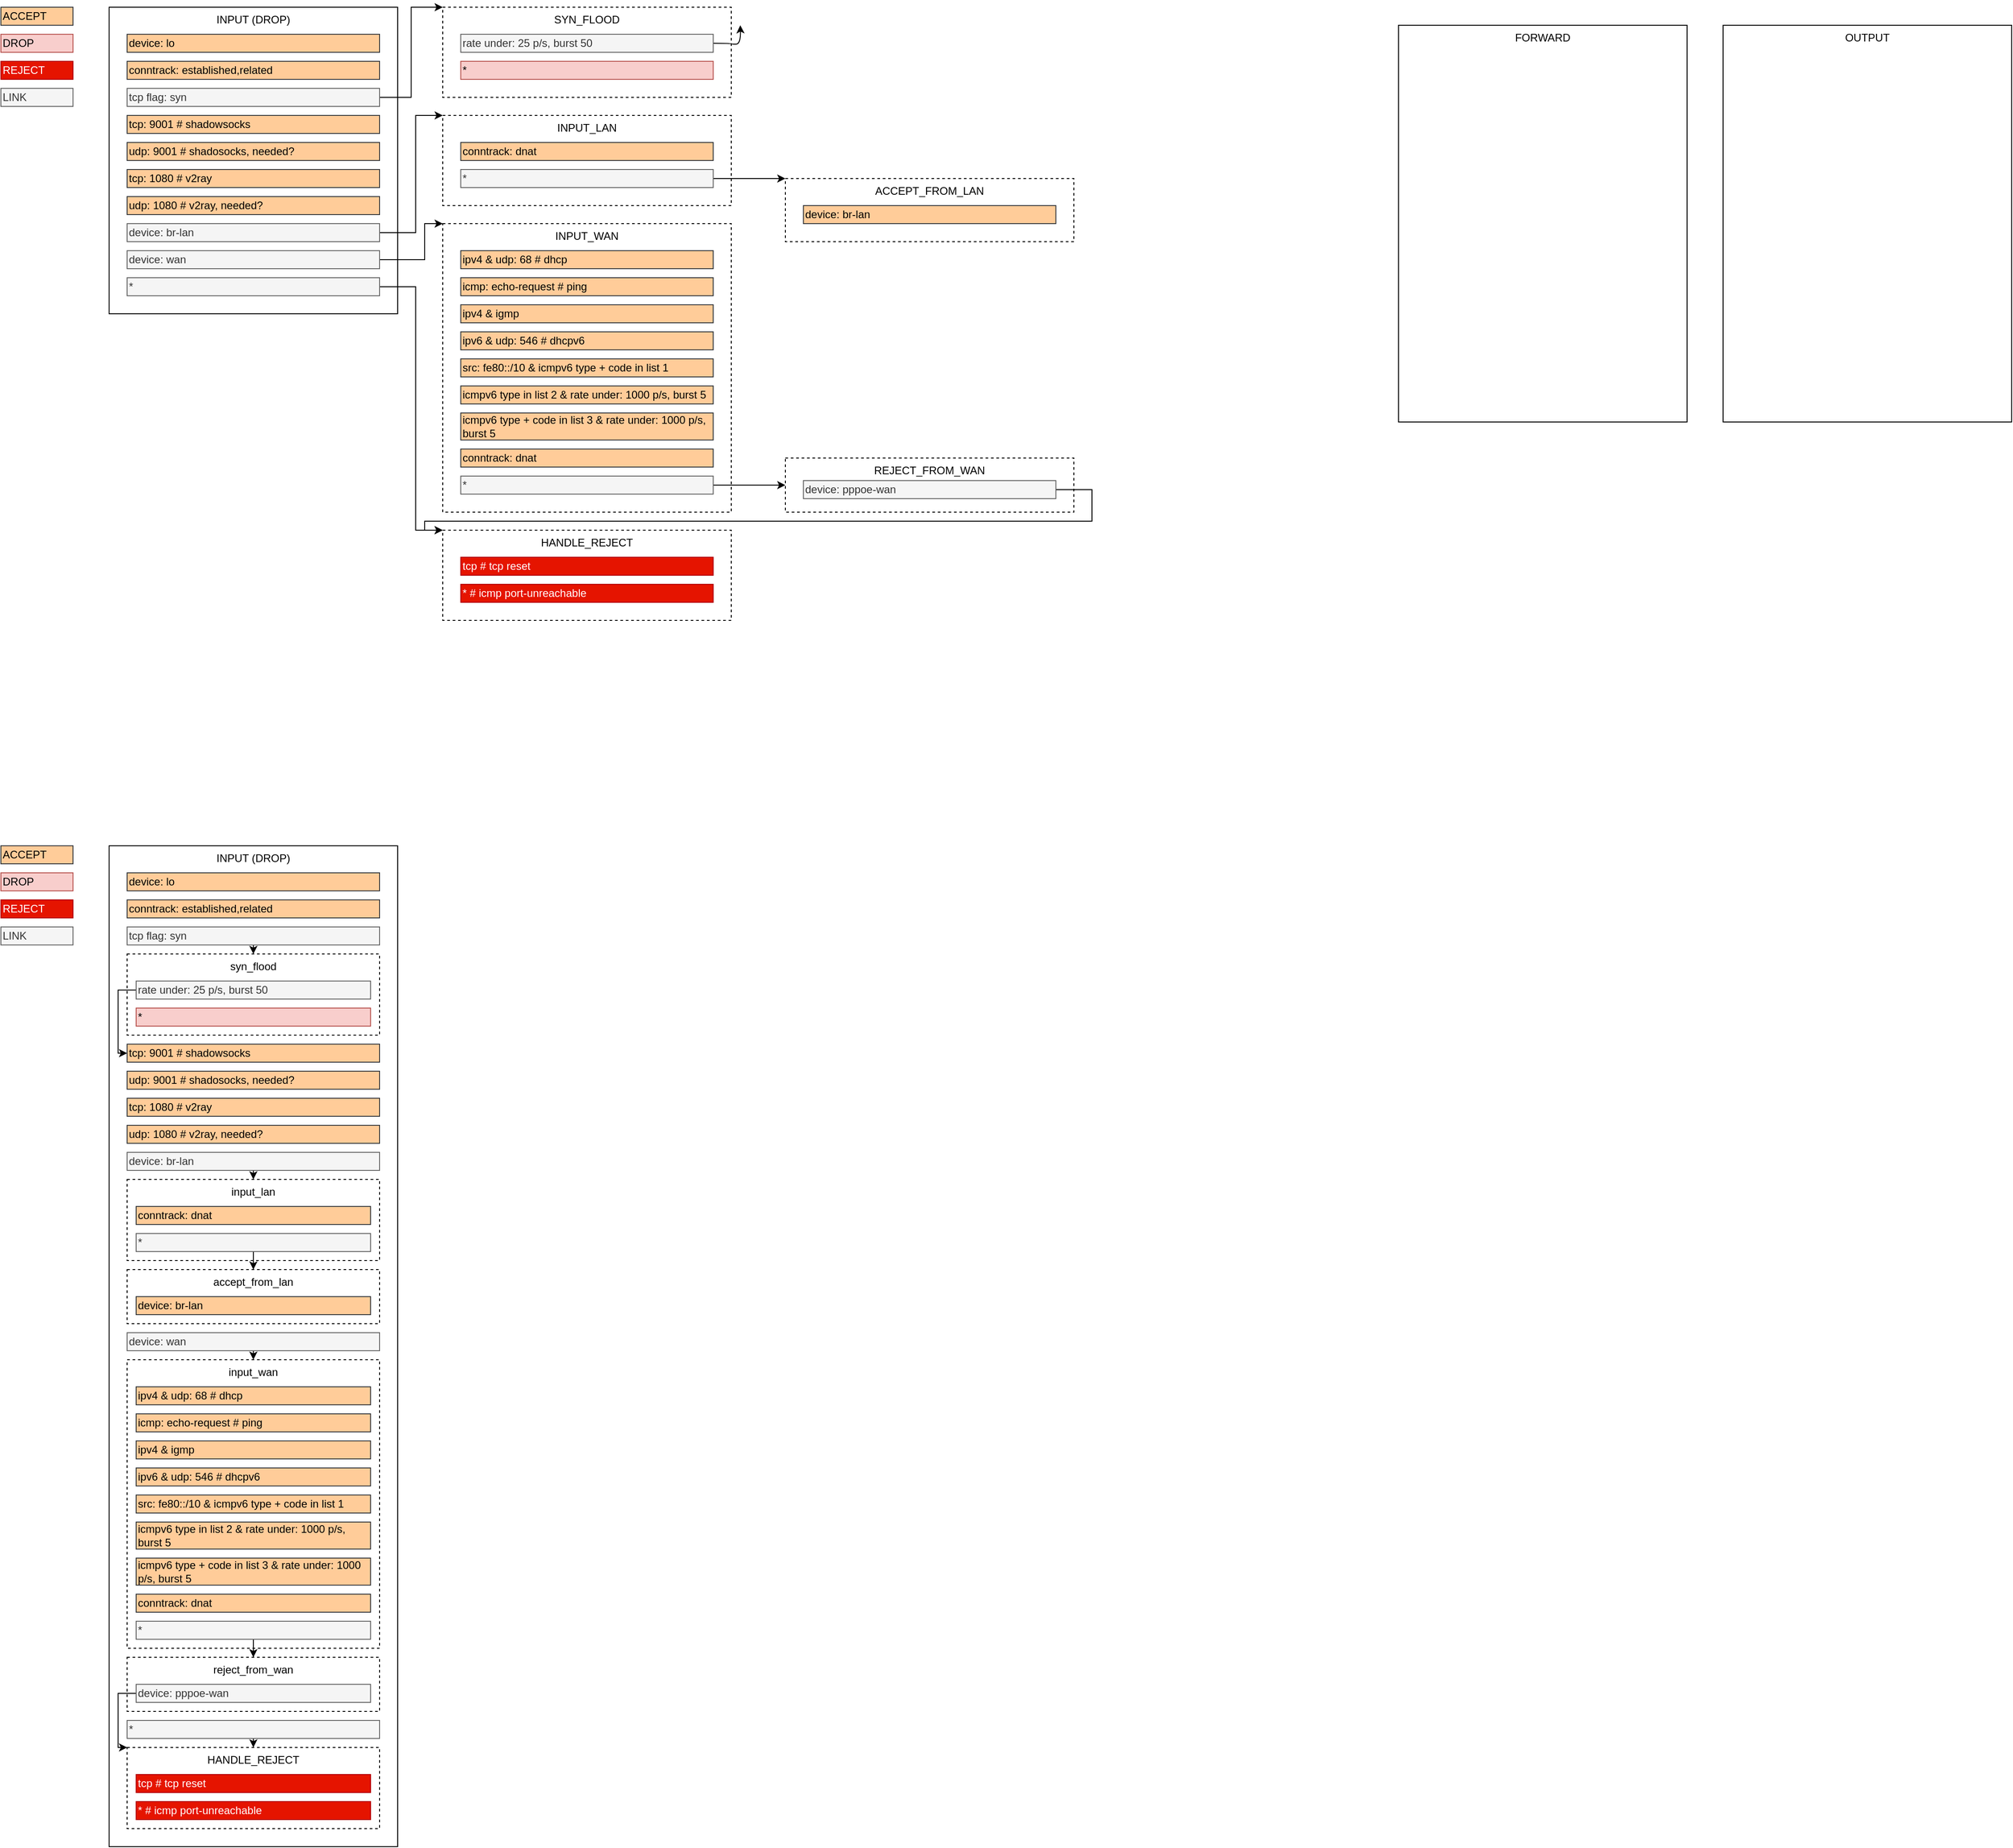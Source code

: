 <mxfile version="26.0.4">
  <diagram name="Page-1" id="aIIHpxa8wlwALEiTspTL">
    <mxGraphModel dx="2136" dy="999" grid="1" gridSize="10" guides="1" tooltips="1" connect="1" arrows="1" fold="1" page="1" pageScale="1" pageWidth="850" pageHeight="1100" math="0" shadow="0">
      <root>
        <mxCell id="0" />
        <mxCell id="1" parent="0" />
        <mxCell id="wxUAomHZFFAQ0tunHvV--1" value="INPUT (DROP)" style="rounded=0;whiteSpace=wrap;html=1;verticalAlign=top;" vertex="1" parent="1">
          <mxGeometry x="40" y="120" width="320" height="340" as="geometry" />
        </mxCell>
        <mxCell id="wxUAomHZFFAQ0tunHvV--2" value="OUTPUT" style="rounded=0;whiteSpace=wrap;html=1;strokeColor=default;align=center;verticalAlign=top;fontFamily=Helvetica;fontSize=12;fontColor=default;fillColor=default;" vertex="1" parent="1">
          <mxGeometry x="1830" y="140" width="320" height="440" as="geometry" />
        </mxCell>
        <mxCell id="wxUAomHZFFAQ0tunHvV--3" value="FORWARD" style="rounded=0;whiteSpace=wrap;html=1;strokeColor=default;align=center;verticalAlign=top;fontFamily=Helvetica;fontSize=12;fontColor=default;fillColor=default;" vertex="1" parent="1">
          <mxGeometry x="1470" y="140" width="320" height="440" as="geometry" />
        </mxCell>
        <mxCell id="wxUAomHZFFAQ0tunHvV--4" value="device: lo" style="rounded=0;whiteSpace=wrap;html=1;strokeColor=#36393d;align=left;verticalAlign=middle;fontFamily=Helvetica;fontSize=12;fillColor=#ffcc99;" vertex="1" parent="1">
          <mxGeometry x="60" y="150" width="280" height="20" as="geometry" />
        </mxCell>
        <mxCell id="wxUAomHZFFAQ0tunHvV--5" value="conntrack: established,related" style="rounded=0;whiteSpace=wrap;html=1;strokeColor=#36393d;align=left;verticalAlign=middle;fontFamily=Helvetica;fontSize=12;fillColor=#ffcc99;" vertex="1" parent="1">
          <mxGeometry x="60" y="180" width="280" height="20" as="geometry" />
        </mxCell>
        <mxCell id="wxUAomHZFFAQ0tunHvV--19" style="edgeStyle=orthogonalEdgeStyle;rounded=0;orthogonalLoop=1;jettySize=auto;html=1;fontFamily=Helvetica;fontSize=12;fontColor=default;" edge="1" parent="1" source="wxUAomHZFFAQ0tunHvV--6" target="wxUAomHZFFAQ0tunHvV--7">
          <mxGeometry relative="1" as="geometry">
            <Array as="points">
              <mxPoint x="375" y="220" />
              <mxPoint x="375" y="120" />
            </Array>
          </mxGeometry>
        </mxCell>
        <mxCell id="wxUAomHZFFAQ0tunHvV--6" value="tcp flag: syn" style="rounded=0;whiteSpace=wrap;html=1;align=left;verticalAlign=middle;fontFamily=Helvetica;fontSize=12;fillColor=#f5f5f5;fontColor=#333333;strokeColor=#666666;" vertex="1" parent="1">
          <mxGeometry x="60" y="210" width="280" height="20" as="geometry" />
        </mxCell>
        <mxCell id="wxUAomHZFFAQ0tunHvV--7" value="SYN_FLOOD" style="rounded=0;whiteSpace=wrap;html=1;strokeColor=default;align=center;verticalAlign=top;fontFamily=Helvetica;fontSize=12;fontColor=default;fillColor=default;dashed=1;" vertex="1" parent="1">
          <mxGeometry x="410" y="120" width="320" height="100" as="geometry" />
        </mxCell>
        <mxCell id="wxUAomHZFFAQ0tunHvV--8" value="tcp: 9001 # shadowsocks" style="rounded=0;whiteSpace=wrap;html=1;strokeColor=#36393d;align=left;verticalAlign=middle;fontFamily=Helvetica;fontSize=12;fillColor=#ffcc99;" vertex="1" parent="1">
          <mxGeometry x="60" y="240" width="280" height="20" as="geometry" />
        </mxCell>
        <mxCell id="wxUAomHZFFAQ0tunHvV--9" value="udp&lt;span style=&quot;background-color: transparent; color: light-dark(rgb(0, 0, 0), rgb(255, 255, 255));&quot;&gt;: 9001 # shadosocks, needed?&lt;/span&gt;" style="rounded=0;whiteSpace=wrap;html=1;strokeColor=#36393d;align=left;verticalAlign=middle;fontFamily=Helvetica;fontSize=12;fillColor=#ffcc99;" vertex="1" parent="1">
          <mxGeometry x="60" y="270" width="280" height="20" as="geometry" />
        </mxCell>
        <mxCell id="wxUAomHZFFAQ0tunHvV--10" value="tcp: 1080 # v2ray" style="rounded=0;whiteSpace=wrap;html=1;strokeColor=#36393d;align=left;verticalAlign=middle;fontFamily=Helvetica;fontSize=12;fillColor=#ffcc99;" vertex="1" parent="1">
          <mxGeometry x="60" y="300" width="280" height="20" as="geometry" />
        </mxCell>
        <mxCell id="wxUAomHZFFAQ0tunHvV--11" value="udp&lt;span style=&quot;background-color: transparent; color: light-dark(rgb(0, 0, 0), rgb(255, 255, 255));&quot;&gt;: 1080 # v2ray, needed?&lt;/span&gt;" style="rounded=0;whiteSpace=wrap;html=1;strokeColor=#36393d;align=left;verticalAlign=middle;fontFamily=Helvetica;fontSize=12;fillColor=#ffcc99;" vertex="1" parent="1">
          <mxGeometry x="60" y="330" width="280" height="20" as="geometry" />
        </mxCell>
        <mxCell id="wxUAomHZFFAQ0tunHvV--20" style="edgeStyle=orthogonalEdgeStyle;rounded=0;orthogonalLoop=1;jettySize=auto;html=1;fontFamily=Helvetica;fontSize=12;fontColor=default;" edge="1" parent="1" source="wxUAomHZFFAQ0tunHvV--13" target="wxUAomHZFFAQ0tunHvV--15">
          <mxGeometry relative="1" as="geometry">
            <Array as="points">
              <mxPoint x="380" y="370" />
              <mxPoint x="380" y="240" />
            </Array>
          </mxGeometry>
        </mxCell>
        <mxCell id="wxUAomHZFFAQ0tunHvV--13" value="device: br-lan" style="rounded=0;whiteSpace=wrap;html=1;align=left;verticalAlign=middle;fontFamily=Helvetica;fontSize=12;fillColor=#f5f5f5;fontColor=#333333;strokeColor=#666666;" vertex="1" parent="1">
          <mxGeometry x="60" y="360" width="280" height="20" as="geometry" />
        </mxCell>
        <mxCell id="wxUAomHZFFAQ0tunHvV--21" style="edgeStyle=orthogonalEdgeStyle;rounded=0;orthogonalLoop=1;jettySize=auto;html=1;fontFamily=Helvetica;fontSize=12;fontColor=default;" edge="1" parent="1" source="wxUAomHZFFAQ0tunHvV--14" target="wxUAomHZFFAQ0tunHvV--16">
          <mxGeometry relative="1" as="geometry">
            <mxPoint x="260" y="610" as="targetPoint" />
            <Array as="points">
              <mxPoint x="390" y="400" />
              <mxPoint x="390" y="360" />
            </Array>
          </mxGeometry>
        </mxCell>
        <mxCell id="wxUAomHZFFAQ0tunHvV--14" value="device: wan" style="rounded=0;whiteSpace=wrap;html=1;align=left;verticalAlign=middle;fontFamily=Helvetica;fontSize=12;fillColor=#f5f5f5;fontColor=#333333;strokeColor=#666666;" vertex="1" parent="1">
          <mxGeometry x="60" y="390" width="280" height="20" as="geometry" />
        </mxCell>
        <mxCell id="wxUAomHZFFAQ0tunHvV--15" value="INPUT_LAN" style="rounded=0;whiteSpace=wrap;html=1;strokeColor=default;align=center;verticalAlign=top;fontFamily=Helvetica;fontSize=12;fontColor=default;fillColor=default;dashed=1;" vertex="1" parent="1">
          <mxGeometry x="410" y="240" width="320" height="100" as="geometry" />
        </mxCell>
        <mxCell id="wxUAomHZFFAQ0tunHvV--16" value="INPUT_WAN" style="rounded=0;whiteSpace=wrap;html=1;strokeColor=default;align=center;verticalAlign=top;fontFamily=Helvetica;fontSize=12;fontColor=default;fillColor=default;dashed=1;" vertex="1" parent="1">
          <mxGeometry x="410" y="360" width="320" height="320" as="geometry" />
        </mxCell>
        <mxCell id="wxUAomHZFFAQ0tunHvV--22" style="edgeStyle=orthogonalEdgeStyle;rounded=0;orthogonalLoop=1;jettySize=auto;html=1;fontFamily=Helvetica;fontSize=12;fontColor=default;" edge="1" parent="1" source="wxUAomHZFFAQ0tunHvV--17" target="wxUAomHZFFAQ0tunHvV--18">
          <mxGeometry relative="1" as="geometry">
            <Array as="points">
              <mxPoint x="380" y="430" />
              <mxPoint x="380" y="700" />
            </Array>
          </mxGeometry>
        </mxCell>
        <mxCell id="wxUAomHZFFAQ0tunHvV--17" value="*" style="rounded=0;whiteSpace=wrap;html=1;align=left;verticalAlign=middle;fontFamily=Helvetica;fontSize=12;fillColor=#f5f5f5;fontColor=#333333;strokeColor=#666666;" vertex="1" parent="1">
          <mxGeometry x="60" y="420" width="280" height="20" as="geometry" />
        </mxCell>
        <mxCell id="wxUAomHZFFAQ0tunHvV--18" value="HANDLE_REJECT" style="rounded=0;whiteSpace=wrap;html=1;strokeColor=default;align=center;verticalAlign=top;fontFamily=Helvetica;fontSize=12;fontColor=default;fillColor=default;dashed=1;" vertex="1" parent="1">
          <mxGeometry x="410" y="700" width="320" height="100" as="geometry" />
        </mxCell>
        <mxCell id="wxUAomHZFFAQ0tunHvV--23" value="ACCEPT" style="rounded=0;whiteSpace=wrap;html=1;strokeColor=#36393d;align=left;verticalAlign=middle;fontFamily=Helvetica;fontSize=12;fillColor=#ffcc99;" vertex="1" parent="1">
          <mxGeometry x="-80" y="120" width="80" height="20" as="geometry" />
        </mxCell>
        <mxCell id="wxUAomHZFFAQ0tunHvV--24" value="DROP" style="rounded=0;whiteSpace=wrap;html=1;strokeColor=#b85450;align=left;verticalAlign=middle;fontFamily=Helvetica;fontSize=12;fillColor=#f8cecc;" vertex="1" parent="1">
          <mxGeometry x="-80" y="150" width="80" height="20" as="geometry" />
        </mxCell>
        <mxCell id="wxUAomHZFFAQ0tunHvV--25" value="REJECT" style="rounded=0;whiteSpace=wrap;html=1;strokeColor=#B20000;align=left;verticalAlign=middle;fontFamily=Helvetica;fontSize=12;fillColor=#e51400;fontColor=#ffffff;" vertex="1" parent="1">
          <mxGeometry x="-80" y="180" width="80" height="20" as="geometry" />
        </mxCell>
        <mxCell id="wxUAomHZFFAQ0tunHvV--27" value="LINK" style="rounded=0;whiteSpace=wrap;html=1;align=left;verticalAlign=middle;fontFamily=Helvetica;fontSize=12;fillColor=#f5f5f5;fontColor=#333333;strokeColor=#666666;" vertex="1" parent="1">
          <mxGeometry x="-80" y="210" width="80" height="20" as="geometry" />
        </mxCell>
        <mxCell id="wxUAomHZFFAQ0tunHvV--40" style="edgeStyle=orthogonalEdgeStyle;rounded=0;orthogonalLoop=1;jettySize=auto;html=1;fontFamily=Helvetica;fontSize=12;fontColor=default;curved=1;" edge="1" parent="1" source="wxUAomHZFFAQ0tunHvV--29">
          <mxGeometry relative="1" as="geometry">
            <mxPoint x="740" y="140" as="targetPoint" />
          </mxGeometry>
        </mxCell>
        <mxCell id="wxUAomHZFFAQ0tunHvV--29" value="rate under: 25 p/s, burst 50" style="rounded=0;whiteSpace=wrap;html=1;align=left;verticalAlign=middle;fontFamily=Helvetica;fontSize=12;fillColor=#f5f5f5;strokeColor=#666666;fontColor=#333333;" vertex="1" parent="1">
          <mxGeometry x="430" y="150" width="280" height="20" as="geometry" />
        </mxCell>
        <mxCell id="wxUAomHZFFAQ0tunHvV--35" value="*" style="rounded=0;whiteSpace=wrap;html=1;strokeColor=#b85450;align=left;verticalAlign=middle;fontFamily=Helvetica;fontSize=12;fillColor=#f8cecc;" vertex="1" parent="1">
          <mxGeometry x="430" y="180" width="280" height="20" as="geometry" />
        </mxCell>
        <mxCell id="wxUAomHZFFAQ0tunHvV--36" value="conntrack: dnat" style="rounded=0;whiteSpace=wrap;html=1;strokeColor=#36393d;align=left;verticalAlign=middle;fontFamily=Helvetica;fontSize=12;fillColor=#ffcc99;" vertex="1" parent="1">
          <mxGeometry x="430" y="270" width="280" height="20" as="geometry" />
        </mxCell>
        <mxCell id="wxUAomHZFFAQ0tunHvV--37" value="ACCEPT_FROM_LAN" style="rounded=0;whiteSpace=wrap;html=1;strokeColor=default;align=center;verticalAlign=top;fontFamily=Helvetica;fontSize=12;fontColor=default;fillColor=default;dashed=1;" vertex="1" parent="1">
          <mxGeometry x="790" y="310" width="320" height="70" as="geometry" />
        </mxCell>
        <mxCell id="wxUAomHZFFAQ0tunHvV--39" style="edgeStyle=orthogonalEdgeStyle;rounded=0;orthogonalLoop=1;jettySize=auto;html=1;fontFamily=Helvetica;fontSize=12;fontColor=default;" edge="1" parent="1" source="wxUAomHZFFAQ0tunHvV--38" target="wxUAomHZFFAQ0tunHvV--37">
          <mxGeometry relative="1" as="geometry">
            <Array as="points">
              <mxPoint x="770" y="310" />
              <mxPoint x="770" y="310" />
            </Array>
          </mxGeometry>
        </mxCell>
        <mxCell id="wxUAomHZFFAQ0tunHvV--38" value="*" style="rounded=0;whiteSpace=wrap;html=1;align=left;verticalAlign=middle;fontFamily=Helvetica;fontSize=12;fillColor=#f5f5f5;fontColor=#333333;strokeColor=#666666;" vertex="1" parent="1">
          <mxGeometry x="430" y="300" width="280" height="20" as="geometry" />
        </mxCell>
        <mxCell id="wxUAomHZFFAQ0tunHvV--41" value="ipv4 &amp;amp; udp: 68 # dhcp" style="rounded=0;whiteSpace=wrap;html=1;strokeColor=#36393d;align=left;verticalAlign=middle;fontFamily=Helvetica;fontSize=12;fillColor=#ffcc99;" vertex="1" parent="1">
          <mxGeometry x="430" y="390" width="280" height="20" as="geometry" />
        </mxCell>
        <mxCell id="wxUAomHZFFAQ0tunHvV--42" value="icmp: echo-request # ping" style="rounded=0;whiteSpace=wrap;html=1;strokeColor=#36393d;align=left;verticalAlign=middle;fontFamily=Helvetica;fontSize=12;fillColor=#ffcc99;" vertex="1" parent="1">
          <mxGeometry x="430" y="420" width="280" height="20" as="geometry" />
        </mxCell>
        <mxCell id="wxUAomHZFFAQ0tunHvV--43" value="ipv4 &amp;amp; igmp" style="rounded=0;whiteSpace=wrap;html=1;strokeColor=#36393d;align=left;verticalAlign=middle;fontFamily=Helvetica;fontSize=12;fillColor=#ffcc99;" vertex="1" parent="1">
          <mxGeometry x="430" y="450" width="280" height="20" as="geometry" />
        </mxCell>
        <mxCell id="wxUAomHZFFAQ0tunHvV--44" value="ipv6 &amp;amp; udp: 546 # dhcpv6" style="rounded=0;whiteSpace=wrap;html=1;strokeColor=#36393d;align=left;verticalAlign=middle;fontFamily=Helvetica;fontSize=12;fillColor=#ffcc99;" vertex="1" parent="1">
          <mxGeometry x="430" y="480" width="280" height="20" as="geometry" />
        </mxCell>
        <mxCell id="wxUAomHZFFAQ0tunHvV--45" value="src:&amp;nbsp;fe80::/10 &amp;amp; icmpv6 type + code in list 1" style="rounded=0;whiteSpace=wrap;html=1;strokeColor=#36393d;align=left;verticalAlign=middle;fontFamily=Helvetica;fontSize=12;fillColor=#ffcc99;" vertex="1" parent="1">
          <mxGeometry x="430" y="510" width="280" height="20" as="geometry" />
        </mxCell>
        <mxCell id="wxUAomHZFFAQ0tunHvV--46" value="icmpv6 type in list 2 &amp;amp; rate under: 1000 p/s, burst 5" style="rounded=0;whiteSpace=wrap;html=1;strokeColor=#36393d;align=left;verticalAlign=middle;fontFamily=Helvetica;fontSize=12;fillColor=#ffcc99;" vertex="1" parent="1">
          <mxGeometry x="430" y="540" width="280" height="20" as="geometry" />
        </mxCell>
        <mxCell id="wxUAomHZFFAQ0tunHvV--47" value="icmpv6 type + code in list 3 &amp;amp; rate under: 1000 p/s, burst 5" style="rounded=0;whiteSpace=wrap;html=1;strokeColor=#36393d;align=left;verticalAlign=middle;fontFamily=Helvetica;fontSize=12;fillColor=#ffcc99;" vertex="1" parent="1">
          <mxGeometry x="430" y="570" width="280" height="30" as="geometry" />
        </mxCell>
        <mxCell id="wxUAomHZFFAQ0tunHvV--48" value="conntrack: dnat" style="rounded=0;whiteSpace=wrap;html=1;strokeColor=#36393d;align=left;verticalAlign=middle;fontFamily=Helvetica;fontSize=12;fillColor=#ffcc99;" vertex="1" parent="1">
          <mxGeometry x="430" y="610" width="280" height="20" as="geometry" />
        </mxCell>
        <mxCell id="wxUAomHZFFAQ0tunHvV--49" value="REJECT_FROM_WAN" style="rounded=0;whiteSpace=wrap;html=1;strokeColor=default;align=center;verticalAlign=top;fontFamily=Helvetica;fontSize=12;fontColor=default;fillColor=default;dashed=1;" vertex="1" parent="1">
          <mxGeometry x="790" y="620" width="320" height="60" as="geometry" />
        </mxCell>
        <mxCell id="wxUAomHZFFAQ0tunHvV--51" style="edgeStyle=orthogonalEdgeStyle;rounded=0;orthogonalLoop=1;jettySize=auto;html=1;fontFamily=Helvetica;fontSize=12;fontColor=default;" edge="1" parent="1" source="wxUAomHZFFAQ0tunHvV--50" target="wxUAomHZFFAQ0tunHvV--49">
          <mxGeometry relative="1" as="geometry" />
        </mxCell>
        <mxCell id="wxUAomHZFFAQ0tunHvV--50" value="*" style="rounded=0;whiteSpace=wrap;html=1;align=left;verticalAlign=middle;fontFamily=Helvetica;fontSize=12;fillColor=#f5f5f5;fontColor=#333333;strokeColor=#666666;" vertex="1" parent="1">
          <mxGeometry x="430" y="640" width="280" height="20" as="geometry" />
        </mxCell>
        <mxCell id="wxUAomHZFFAQ0tunHvV--52" value="tcp # tcp reset" style="rounded=0;whiteSpace=wrap;html=1;strokeColor=#B20000;align=left;verticalAlign=middle;fontFamily=Helvetica;fontSize=12;fillColor=#e51400;fontColor=#ffffff;" vertex="1" parent="1">
          <mxGeometry x="430" y="730" width="280" height="20" as="geometry" />
        </mxCell>
        <mxCell id="wxUAomHZFFAQ0tunHvV--53" value="* # icmp port-unreachable" style="rounded=0;whiteSpace=wrap;html=1;strokeColor=#B20000;align=left;verticalAlign=middle;fontFamily=Helvetica;fontSize=12;fillColor=#e51400;fontColor=#ffffff;" vertex="1" parent="1">
          <mxGeometry x="430" y="760" width="280" height="20" as="geometry" />
        </mxCell>
        <mxCell id="wxUAomHZFFAQ0tunHvV--54" value="device: br-lan" style="rounded=0;whiteSpace=wrap;html=1;strokeColor=#36393d;align=left;verticalAlign=middle;fontFamily=Helvetica;fontSize=12;fillColor=#ffcc99;" vertex="1" parent="1">
          <mxGeometry x="810" y="340" width="280" height="20" as="geometry" />
        </mxCell>
        <mxCell id="wxUAomHZFFAQ0tunHvV--56" style="edgeStyle=orthogonalEdgeStyle;rounded=0;orthogonalLoop=1;jettySize=auto;html=1;entryX=0;entryY=0;entryDx=0;entryDy=0;fontFamily=Helvetica;fontSize=12;fontColor=default;" edge="1" parent="1" source="wxUAomHZFFAQ0tunHvV--55" target="wxUAomHZFFAQ0tunHvV--18">
          <mxGeometry relative="1" as="geometry">
            <Array as="points">
              <mxPoint x="1130" y="655" />
              <mxPoint x="1130" y="690" />
              <mxPoint x="390" y="690" />
              <mxPoint x="390" y="700" />
            </Array>
          </mxGeometry>
        </mxCell>
        <mxCell id="wxUAomHZFFAQ0tunHvV--55" value="device: pppoe-wan" style="rounded=0;whiteSpace=wrap;html=1;align=left;verticalAlign=middle;fontFamily=Helvetica;fontSize=12;fillColor=#f5f5f5;fontColor=#333333;strokeColor=#666666;" vertex="1" parent="1">
          <mxGeometry x="810" y="645" width="280" height="20" as="geometry" />
        </mxCell>
        <mxCell id="wxUAomHZFFAQ0tunHvV--57" value="INPUT (DROP)" style="rounded=0;whiteSpace=wrap;html=1;verticalAlign=top;" vertex="1" parent="1">
          <mxGeometry x="40" y="1050" width="320" height="1110" as="geometry" />
        </mxCell>
        <mxCell id="wxUAomHZFFAQ0tunHvV--58" value="device: lo" style="rounded=0;whiteSpace=wrap;html=1;strokeColor=#36393d;align=left;verticalAlign=middle;fontFamily=Helvetica;fontSize=12;fillColor=#ffcc99;" vertex="1" parent="1">
          <mxGeometry x="60" y="1080" width="280" height="20" as="geometry" />
        </mxCell>
        <mxCell id="wxUAomHZFFAQ0tunHvV--59" value="conntrack: established,related" style="rounded=0;whiteSpace=wrap;html=1;strokeColor=#36393d;align=left;verticalAlign=middle;fontFamily=Helvetica;fontSize=12;fillColor=#ffcc99;" vertex="1" parent="1">
          <mxGeometry x="60" y="1110" width="280" height="20" as="geometry" />
        </mxCell>
        <mxCell id="wxUAomHZFFAQ0tunHvV--60" style="edgeStyle=orthogonalEdgeStyle;rounded=0;orthogonalLoop=1;jettySize=auto;html=1;fontFamily=Helvetica;fontSize=12;fontColor=default;" edge="1" parent="1" source="wxUAomHZFFAQ0tunHvV--61" target="wxUAomHZFFAQ0tunHvV--62">
          <mxGeometry relative="1" as="geometry">
            <Array as="points">
              <mxPoint x="200" y="1170" />
              <mxPoint x="200" y="1170" />
            </Array>
          </mxGeometry>
        </mxCell>
        <mxCell id="wxUAomHZFFAQ0tunHvV--61" value="tcp flag: syn" style="rounded=0;whiteSpace=wrap;html=1;align=left;verticalAlign=middle;fontFamily=Helvetica;fontSize=12;fillColor=#f5f5f5;fontColor=#333333;strokeColor=#666666;" vertex="1" parent="1">
          <mxGeometry x="60" y="1140" width="280" height="20" as="geometry" />
        </mxCell>
        <mxCell id="wxUAomHZFFAQ0tunHvV--62" value="syn_flood" style="rounded=0;whiteSpace=wrap;html=1;strokeColor=default;align=center;verticalAlign=top;fontFamily=Helvetica;fontSize=12;fontColor=default;fillColor=default;dashed=1;" vertex="1" parent="1">
          <mxGeometry x="60" y="1170" width="280" height="90" as="geometry" />
        </mxCell>
        <mxCell id="wxUAomHZFFAQ0tunHvV--63" value="tcp: 9001 # shadowsocks" style="rounded=0;whiteSpace=wrap;html=1;strokeColor=#36393d;align=left;verticalAlign=middle;fontFamily=Helvetica;fontSize=12;fillColor=#ffcc99;" vertex="1" parent="1">
          <mxGeometry x="60" y="1270" width="280" height="20" as="geometry" />
        </mxCell>
        <mxCell id="wxUAomHZFFAQ0tunHvV--64" value="udp&lt;span style=&quot;background-color: transparent; color: light-dark(rgb(0, 0, 0), rgb(255, 255, 255));&quot;&gt;: 9001 # shadosocks, needed?&lt;/span&gt;" style="rounded=0;whiteSpace=wrap;html=1;strokeColor=#36393d;align=left;verticalAlign=middle;fontFamily=Helvetica;fontSize=12;fillColor=#ffcc99;" vertex="1" parent="1">
          <mxGeometry x="60" y="1300" width="280" height="20" as="geometry" />
        </mxCell>
        <mxCell id="wxUAomHZFFAQ0tunHvV--65" value="tcp: 1080 # v2ray" style="rounded=0;whiteSpace=wrap;html=1;strokeColor=#36393d;align=left;verticalAlign=middle;fontFamily=Helvetica;fontSize=12;fillColor=#ffcc99;" vertex="1" parent="1">
          <mxGeometry x="60" y="1330" width="280" height="20" as="geometry" />
        </mxCell>
        <mxCell id="wxUAomHZFFAQ0tunHvV--66" value="udp&lt;span style=&quot;background-color: transparent; color: light-dark(rgb(0, 0, 0), rgb(255, 255, 255));&quot;&gt;: 1080 # v2ray, needed?&lt;/span&gt;" style="rounded=0;whiteSpace=wrap;html=1;strokeColor=#36393d;align=left;verticalAlign=middle;fontFamily=Helvetica;fontSize=12;fillColor=#ffcc99;" vertex="1" parent="1">
          <mxGeometry x="60" y="1360" width="280" height="20" as="geometry" />
        </mxCell>
        <mxCell id="wxUAomHZFFAQ0tunHvV--67" style="edgeStyle=orthogonalEdgeStyle;rounded=0;orthogonalLoop=1;jettySize=auto;html=1;fontFamily=Helvetica;fontSize=12;fontColor=default;" edge="1" parent="1" source="wxUAomHZFFAQ0tunHvV--68" target="wxUAomHZFFAQ0tunHvV--71">
          <mxGeometry relative="1" as="geometry">
            <Array as="points">
              <mxPoint x="200" y="1400" />
              <mxPoint x="200" y="1400" />
            </Array>
          </mxGeometry>
        </mxCell>
        <mxCell id="wxUAomHZFFAQ0tunHvV--68" value="device: br-lan" style="rounded=0;whiteSpace=wrap;html=1;align=left;verticalAlign=middle;fontFamily=Helvetica;fontSize=12;fillColor=#f5f5f5;fontColor=#333333;strokeColor=#666666;" vertex="1" parent="1">
          <mxGeometry x="60" y="1390" width="280" height="20" as="geometry" />
        </mxCell>
        <mxCell id="wxUAomHZFFAQ0tunHvV--69" style="edgeStyle=orthogonalEdgeStyle;rounded=0;orthogonalLoop=1;jettySize=auto;html=1;fontFamily=Helvetica;fontSize=12;fontColor=default;" edge="1" parent="1" source="wxUAomHZFFAQ0tunHvV--70" target="wxUAomHZFFAQ0tunHvV--72">
          <mxGeometry relative="1" as="geometry">
            <mxPoint x="260" y="1540" as="targetPoint" />
            <Array as="points">
              <mxPoint x="200" y="1620" />
              <mxPoint x="200" y="1620" />
            </Array>
          </mxGeometry>
        </mxCell>
        <mxCell id="wxUAomHZFFAQ0tunHvV--70" value="device: wan" style="rounded=0;whiteSpace=wrap;html=1;align=left;verticalAlign=middle;fontFamily=Helvetica;fontSize=12;fillColor=#f5f5f5;fontColor=#333333;strokeColor=#666666;" vertex="1" parent="1">
          <mxGeometry x="60" y="1590" width="280" height="20" as="geometry" />
        </mxCell>
        <mxCell id="wxUAomHZFFAQ0tunHvV--71" value="input_lan" style="rounded=0;whiteSpace=wrap;html=1;strokeColor=default;align=center;verticalAlign=top;fontFamily=Helvetica;fontSize=12;fontColor=default;fillColor=default;dashed=1;" vertex="1" parent="1">
          <mxGeometry x="60" y="1420" width="280" height="90" as="geometry" />
        </mxCell>
        <mxCell id="wxUAomHZFFAQ0tunHvV--72" value="input_wan" style="rounded=0;whiteSpace=wrap;html=1;strokeColor=default;align=center;verticalAlign=top;fontFamily=Helvetica;fontSize=12;fontColor=default;fillColor=default;dashed=1;" vertex="1" parent="1">
          <mxGeometry x="60" y="1620" width="280" height="320" as="geometry" />
        </mxCell>
        <mxCell id="wxUAomHZFFAQ0tunHvV--73" style="edgeStyle=orthogonalEdgeStyle;rounded=0;orthogonalLoop=1;jettySize=auto;html=1;fontFamily=Helvetica;fontSize=12;fontColor=default;" edge="1" parent="1" source="wxUAomHZFFAQ0tunHvV--74" target="wxUAomHZFFAQ0tunHvV--75">
          <mxGeometry relative="1" as="geometry">
            <Array as="points">
              <mxPoint x="210" y="2070" />
              <mxPoint x="210" y="2070" />
            </Array>
          </mxGeometry>
        </mxCell>
        <mxCell id="wxUAomHZFFAQ0tunHvV--74" value="*" style="rounded=0;whiteSpace=wrap;html=1;align=left;verticalAlign=middle;fontFamily=Helvetica;fontSize=12;fillColor=#f5f5f5;fontColor=#333333;strokeColor=#666666;" vertex="1" parent="1">
          <mxGeometry x="60" y="2020" width="280" height="20" as="geometry" />
        </mxCell>
        <mxCell id="wxUAomHZFFAQ0tunHvV--75" value="HANDLE_REJECT" style="rounded=0;whiteSpace=wrap;html=1;strokeColor=default;align=center;verticalAlign=top;fontFamily=Helvetica;fontSize=12;fontColor=default;fillColor=default;dashed=1;" vertex="1" parent="1">
          <mxGeometry x="60" y="2050" width="280" height="90" as="geometry" />
        </mxCell>
        <mxCell id="wxUAomHZFFAQ0tunHvV--76" value="ACCEPT" style="rounded=0;whiteSpace=wrap;html=1;strokeColor=#36393d;align=left;verticalAlign=middle;fontFamily=Helvetica;fontSize=12;fillColor=#ffcc99;" vertex="1" parent="1">
          <mxGeometry x="-80" y="1050" width="80" height="20" as="geometry" />
        </mxCell>
        <mxCell id="wxUAomHZFFAQ0tunHvV--77" value="DROP" style="rounded=0;whiteSpace=wrap;html=1;strokeColor=#b85450;align=left;verticalAlign=middle;fontFamily=Helvetica;fontSize=12;fillColor=#f8cecc;" vertex="1" parent="1">
          <mxGeometry x="-80" y="1080" width="80" height="20" as="geometry" />
        </mxCell>
        <mxCell id="wxUAomHZFFAQ0tunHvV--78" value="REJECT" style="rounded=0;whiteSpace=wrap;html=1;strokeColor=#B20000;align=left;verticalAlign=middle;fontFamily=Helvetica;fontSize=12;fillColor=#e51400;fontColor=#ffffff;" vertex="1" parent="1">
          <mxGeometry x="-80" y="1110" width="80" height="20" as="geometry" />
        </mxCell>
        <mxCell id="wxUAomHZFFAQ0tunHvV--79" value="LINK" style="rounded=0;whiteSpace=wrap;html=1;align=left;verticalAlign=middle;fontFamily=Helvetica;fontSize=12;fillColor=#f5f5f5;fontColor=#333333;strokeColor=#666666;" vertex="1" parent="1">
          <mxGeometry x="-80" y="1140" width="80" height="20" as="geometry" />
        </mxCell>
        <mxCell id="wxUAomHZFFAQ0tunHvV--103" style="edgeStyle=orthogonalEdgeStyle;rounded=0;orthogonalLoop=1;jettySize=auto;html=1;fontFamily=Helvetica;fontSize=12;fontColor=default;" edge="1" parent="1" source="wxUAomHZFFAQ0tunHvV--81" target="wxUAomHZFFAQ0tunHvV--63">
          <mxGeometry relative="1" as="geometry">
            <Array as="points">
              <mxPoint x="50" y="1210" />
            </Array>
          </mxGeometry>
        </mxCell>
        <mxCell id="wxUAomHZFFAQ0tunHvV--81" value="rate under: 25 p/s, burst 50" style="rounded=0;whiteSpace=wrap;html=1;align=left;verticalAlign=middle;fontFamily=Helvetica;fontSize=12;fillColor=#f5f5f5;strokeColor=#666666;fontColor=#333333;" vertex="1" parent="1">
          <mxGeometry x="70" y="1200" width="260" height="20" as="geometry" />
        </mxCell>
        <mxCell id="wxUAomHZFFAQ0tunHvV--82" value="*" style="rounded=0;whiteSpace=wrap;html=1;strokeColor=#b85450;align=left;verticalAlign=middle;fontFamily=Helvetica;fontSize=12;fillColor=#f8cecc;" vertex="1" parent="1">
          <mxGeometry x="70" y="1230" width="260" height="20" as="geometry" />
        </mxCell>
        <mxCell id="wxUAomHZFFAQ0tunHvV--83" value="conntrack: dnat" style="rounded=0;whiteSpace=wrap;html=1;strokeColor=#36393d;align=left;verticalAlign=middle;fontFamily=Helvetica;fontSize=12;fillColor=#ffcc99;" vertex="1" parent="1">
          <mxGeometry x="70" y="1450" width="260" height="20" as="geometry" />
        </mxCell>
        <mxCell id="wxUAomHZFFAQ0tunHvV--84" value="accept_from_lan" style="rounded=0;whiteSpace=wrap;html=1;strokeColor=default;align=center;verticalAlign=top;fontFamily=Helvetica;fontSize=12;fontColor=default;fillColor=default;dashed=1;" vertex="1" parent="1">
          <mxGeometry x="60" y="1520" width="280" height="60" as="geometry" />
        </mxCell>
        <mxCell id="wxUAomHZFFAQ0tunHvV--106" style="edgeStyle=orthogonalEdgeStyle;rounded=0;orthogonalLoop=1;jettySize=auto;html=1;fontFamily=Helvetica;fontSize=12;fontColor=default;" edge="1" parent="1" source="wxUAomHZFFAQ0tunHvV--86" target="wxUAomHZFFAQ0tunHvV--84">
          <mxGeometry relative="1" as="geometry" />
        </mxCell>
        <mxCell id="wxUAomHZFFAQ0tunHvV--86" value="*" style="rounded=0;whiteSpace=wrap;html=1;align=left;verticalAlign=middle;fontFamily=Helvetica;fontSize=12;fillColor=#f5f5f5;fontColor=#333333;strokeColor=#666666;" vertex="1" parent="1">
          <mxGeometry x="70" y="1480" width="260" height="20" as="geometry" />
        </mxCell>
        <mxCell id="wxUAomHZFFAQ0tunHvV--87" value="ipv4 &amp;amp; udp: 68 # dhcp" style="rounded=0;whiteSpace=wrap;html=1;strokeColor=#36393d;align=left;verticalAlign=middle;fontFamily=Helvetica;fontSize=12;fillColor=#ffcc99;" vertex="1" parent="1">
          <mxGeometry x="70" y="1650" width="260" height="20" as="geometry" />
        </mxCell>
        <mxCell id="wxUAomHZFFAQ0tunHvV--88" value="icmp: echo-request # ping" style="rounded=0;whiteSpace=wrap;html=1;strokeColor=#36393d;align=left;verticalAlign=middle;fontFamily=Helvetica;fontSize=12;fillColor=#ffcc99;" vertex="1" parent="1">
          <mxGeometry x="70" y="1680" width="260" height="20" as="geometry" />
        </mxCell>
        <mxCell id="wxUAomHZFFAQ0tunHvV--89" value="ipv4 &amp;amp; igmp" style="rounded=0;whiteSpace=wrap;html=1;strokeColor=#36393d;align=left;verticalAlign=middle;fontFamily=Helvetica;fontSize=12;fillColor=#ffcc99;" vertex="1" parent="1">
          <mxGeometry x="70" y="1710" width="260" height="20" as="geometry" />
        </mxCell>
        <mxCell id="wxUAomHZFFAQ0tunHvV--90" value="ipv6 &amp;amp; udp: 546 # dhcpv6" style="rounded=0;whiteSpace=wrap;html=1;strokeColor=#36393d;align=left;verticalAlign=middle;fontFamily=Helvetica;fontSize=12;fillColor=#ffcc99;" vertex="1" parent="1">
          <mxGeometry x="70" y="1740" width="260" height="20" as="geometry" />
        </mxCell>
        <mxCell id="wxUAomHZFFAQ0tunHvV--91" value="src:&amp;nbsp;fe80::/10 &amp;amp; icmpv6 type + code in list 1" style="rounded=0;whiteSpace=wrap;html=1;strokeColor=#36393d;align=left;verticalAlign=middle;fontFamily=Helvetica;fontSize=12;fillColor=#ffcc99;" vertex="1" parent="1">
          <mxGeometry x="70" y="1770" width="260" height="20" as="geometry" />
        </mxCell>
        <mxCell id="wxUAomHZFFAQ0tunHvV--92" value="icmpv6 type in list 2 &amp;amp; rate under: 1000 p/s, burst 5" style="rounded=0;whiteSpace=wrap;html=1;strokeColor=#36393d;align=left;verticalAlign=middle;fontFamily=Helvetica;fontSize=12;fillColor=#ffcc99;" vertex="1" parent="1">
          <mxGeometry x="70" y="1800" width="260" height="30" as="geometry" />
        </mxCell>
        <mxCell id="wxUAomHZFFAQ0tunHvV--93" value="icmpv6 type + code in list 3 &amp;amp; rate under: 1000 p/s, burst 5" style="rounded=0;whiteSpace=wrap;html=1;strokeColor=#36393d;align=left;verticalAlign=middle;fontFamily=Helvetica;fontSize=12;fillColor=#ffcc99;" vertex="1" parent="1">
          <mxGeometry x="70" y="1840" width="260" height="30" as="geometry" />
        </mxCell>
        <mxCell id="wxUAomHZFFAQ0tunHvV--94" value="conntrack: dnat" style="rounded=0;whiteSpace=wrap;html=1;strokeColor=#36393d;align=left;verticalAlign=middle;fontFamily=Helvetica;fontSize=12;fillColor=#ffcc99;" vertex="1" parent="1">
          <mxGeometry x="70" y="1880" width="260" height="20" as="geometry" />
        </mxCell>
        <mxCell id="wxUAomHZFFAQ0tunHvV--95" value="reject_from_wan" style="rounded=0;whiteSpace=wrap;html=1;strokeColor=default;align=center;verticalAlign=top;fontFamily=Helvetica;fontSize=12;fontColor=default;fillColor=default;dashed=1;" vertex="1" parent="1">
          <mxGeometry x="60" y="1950" width="280" height="60" as="geometry" />
        </mxCell>
        <mxCell id="wxUAomHZFFAQ0tunHvV--96" style="edgeStyle=orthogonalEdgeStyle;rounded=0;orthogonalLoop=1;jettySize=auto;html=1;fontFamily=Helvetica;fontSize=12;fontColor=default;" edge="1" parent="1" source="wxUAomHZFFAQ0tunHvV--97" target="wxUAomHZFFAQ0tunHvV--95">
          <mxGeometry relative="1" as="geometry" />
        </mxCell>
        <mxCell id="wxUAomHZFFAQ0tunHvV--97" value="*" style="rounded=0;whiteSpace=wrap;html=1;align=left;verticalAlign=middle;fontFamily=Helvetica;fontSize=12;fillColor=#f5f5f5;fontColor=#333333;strokeColor=#666666;" vertex="1" parent="1">
          <mxGeometry x="70" y="1910" width="260" height="20" as="geometry" />
        </mxCell>
        <mxCell id="wxUAomHZFFAQ0tunHvV--98" value="tcp # tcp reset" style="rounded=0;whiteSpace=wrap;html=1;strokeColor=#B20000;align=left;verticalAlign=middle;fontFamily=Helvetica;fontSize=12;fillColor=#e51400;fontColor=#ffffff;" vertex="1" parent="1">
          <mxGeometry x="70" y="2080" width="260" height="20" as="geometry" />
        </mxCell>
        <mxCell id="wxUAomHZFFAQ0tunHvV--99" value="* # icmp port-unreachable" style="rounded=0;whiteSpace=wrap;html=1;strokeColor=#B20000;align=left;verticalAlign=middle;fontFamily=Helvetica;fontSize=12;fillColor=#e51400;fontColor=#ffffff;" vertex="1" parent="1">
          <mxGeometry x="70" y="2110" width="260" height="20" as="geometry" />
        </mxCell>
        <mxCell id="wxUAomHZFFAQ0tunHvV--100" value="device: br-lan" style="rounded=0;whiteSpace=wrap;html=1;strokeColor=#36393d;align=left;verticalAlign=middle;fontFamily=Helvetica;fontSize=12;fillColor=#ffcc99;" vertex="1" parent="1">
          <mxGeometry x="70" y="1550" width="260" height="20" as="geometry" />
        </mxCell>
        <mxCell id="wxUAomHZFFAQ0tunHvV--101" style="edgeStyle=orthogonalEdgeStyle;rounded=0;orthogonalLoop=1;jettySize=auto;html=1;fontFamily=Helvetica;fontSize=12;fontColor=default;entryX=0;entryY=0;entryDx=0;entryDy=0;" edge="1" parent="1" source="wxUAomHZFFAQ0tunHvV--102" target="wxUAomHZFFAQ0tunHvV--75">
          <mxGeometry relative="1" as="geometry">
            <Array as="points">
              <mxPoint x="50" y="1990" />
              <mxPoint x="50" y="2050" />
            </Array>
            <mxPoint x="60" y="2020" as="targetPoint" />
          </mxGeometry>
        </mxCell>
        <mxCell id="wxUAomHZFFAQ0tunHvV--102" value="device: pppoe-wan" style="rounded=0;whiteSpace=wrap;html=1;align=left;verticalAlign=middle;fontFamily=Helvetica;fontSize=12;fillColor=#f5f5f5;fontColor=#333333;strokeColor=#666666;" vertex="1" parent="1">
          <mxGeometry x="70" y="1980" width="260" height="20" as="geometry" />
        </mxCell>
      </root>
    </mxGraphModel>
  </diagram>
</mxfile>
